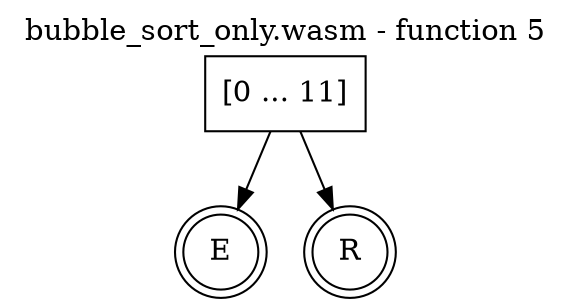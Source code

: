 digraph finite_state_machine {
    label = "bubble_sort_only.wasm - function 5"
    labelloc =  t
    labelfontsize = 16
    labelfontcolor = black
    labelfontname = "Helvetica"
    node [shape = doublecircle]; E R ;
    node [shape = box];
    node [shape=box, color=black, style=solid] 0[label="[0 ... 11]"]
    0 -> E;
    0 -> R;
}
